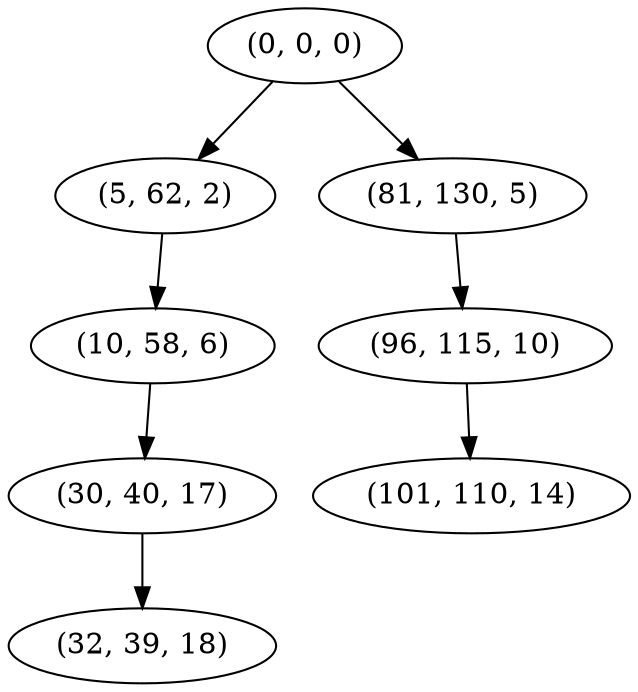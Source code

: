 digraph tree {
    "(0, 0, 0)";
    "(5, 62, 2)";
    "(10, 58, 6)";
    "(30, 40, 17)";
    "(32, 39, 18)";
    "(81, 130, 5)";
    "(96, 115, 10)";
    "(101, 110, 14)";
    "(0, 0, 0)" -> "(5, 62, 2)";
    "(0, 0, 0)" -> "(81, 130, 5)";
    "(5, 62, 2)" -> "(10, 58, 6)";
    "(10, 58, 6)" -> "(30, 40, 17)";
    "(30, 40, 17)" -> "(32, 39, 18)";
    "(81, 130, 5)" -> "(96, 115, 10)";
    "(96, 115, 10)" -> "(101, 110, 14)";
}
